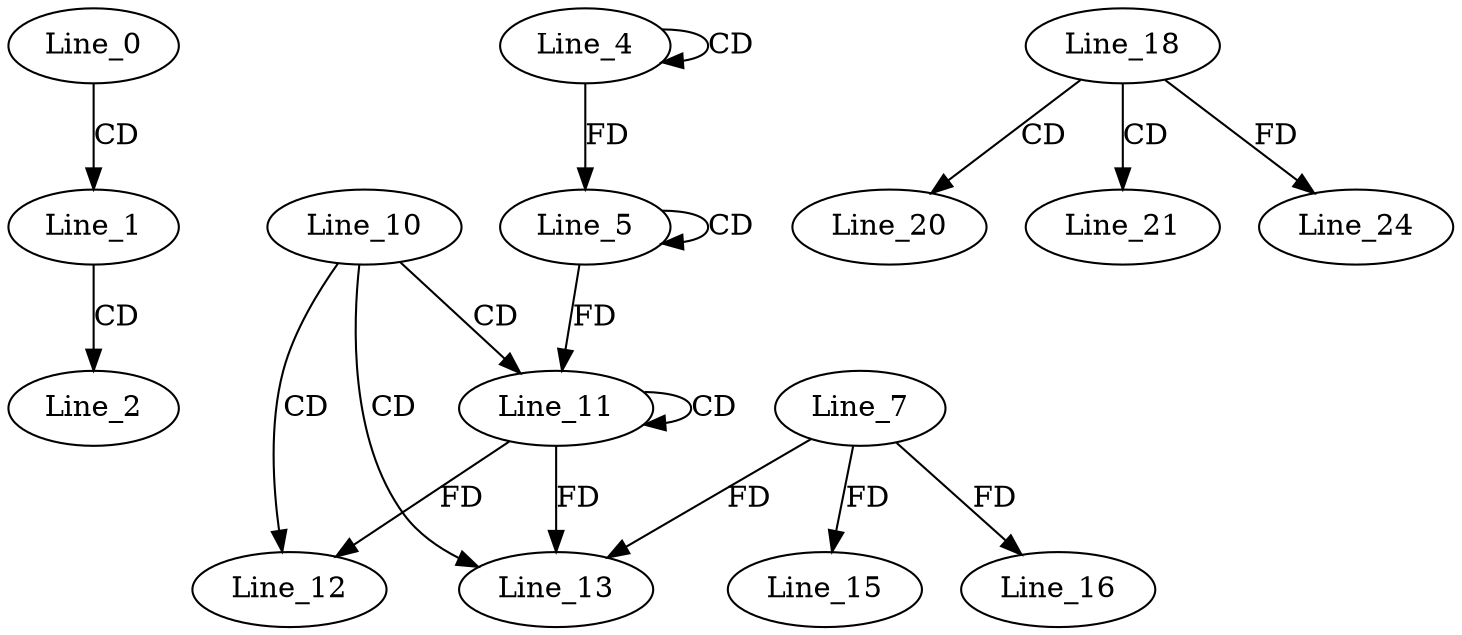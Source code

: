 digraph G {
  Line_0;
  Line_1;
  Line_2;
  Line_4;
  Line_4;
  Line_5;
  Line_5;
  Line_10;
  Line_11;
  Line_11;
  Line_12;
  Line_13;
  Line_7;
  Line_15;
  Line_16;
  Line_18;
  Line_20;
  Line_21;
  Line_18;
  Line_24;
  Line_0 -> Line_1 [ label="CD" ];
  Line_1 -> Line_2 [ label="CD" ];
  Line_4 -> Line_4 [ label="CD" ];
  Line_5 -> Line_5 [ label="CD" ];
  Line_4 -> Line_5 [ label="FD" ];
  Line_10 -> Line_11 [ label="CD" ];
  Line_11 -> Line_11 [ label="CD" ];
  Line_5 -> Line_11 [ label="FD" ];
  Line_10 -> Line_12 [ label="CD" ];
  Line_11 -> Line_12 [ label="FD" ];
  Line_10 -> Line_13 [ label="CD" ];
  Line_7 -> Line_13 [ label="FD" ];
  Line_11 -> Line_13 [ label="FD" ];
  Line_7 -> Line_15 [ label="FD" ];
  Line_7 -> Line_16 [ label="FD" ];
  Line_18 -> Line_20 [ label="CD" ];
  Line_18 -> Line_21 [ label="CD" ];
  Line_18 -> Line_24 [ label="FD" ];
}
